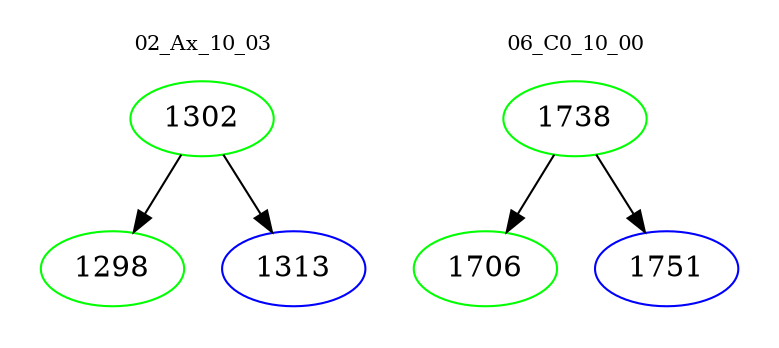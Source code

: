 digraph{
subgraph cluster_0 {
color = white
label = "02_Ax_10_03";
fontsize=10;
T0_1302 [label="1302", color="green"]
T0_1302 -> T0_1298 [color="black"]
T0_1298 [label="1298", color="green"]
T0_1302 -> T0_1313 [color="black"]
T0_1313 [label="1313", color="blue"]
}
subgraph cluster_1 {
color = white
label = "06_C0_10_00";
fontsize=10;
T1_1738 [label="1738", color="green"]
T1_1738 -> T1_1706 [color="black"]
T1_1706 [label="1706", color="green"]
T1_1738 -> T1_1751 [color="black"]
T1_1751 [label="1751", color="blue"]
}
}
